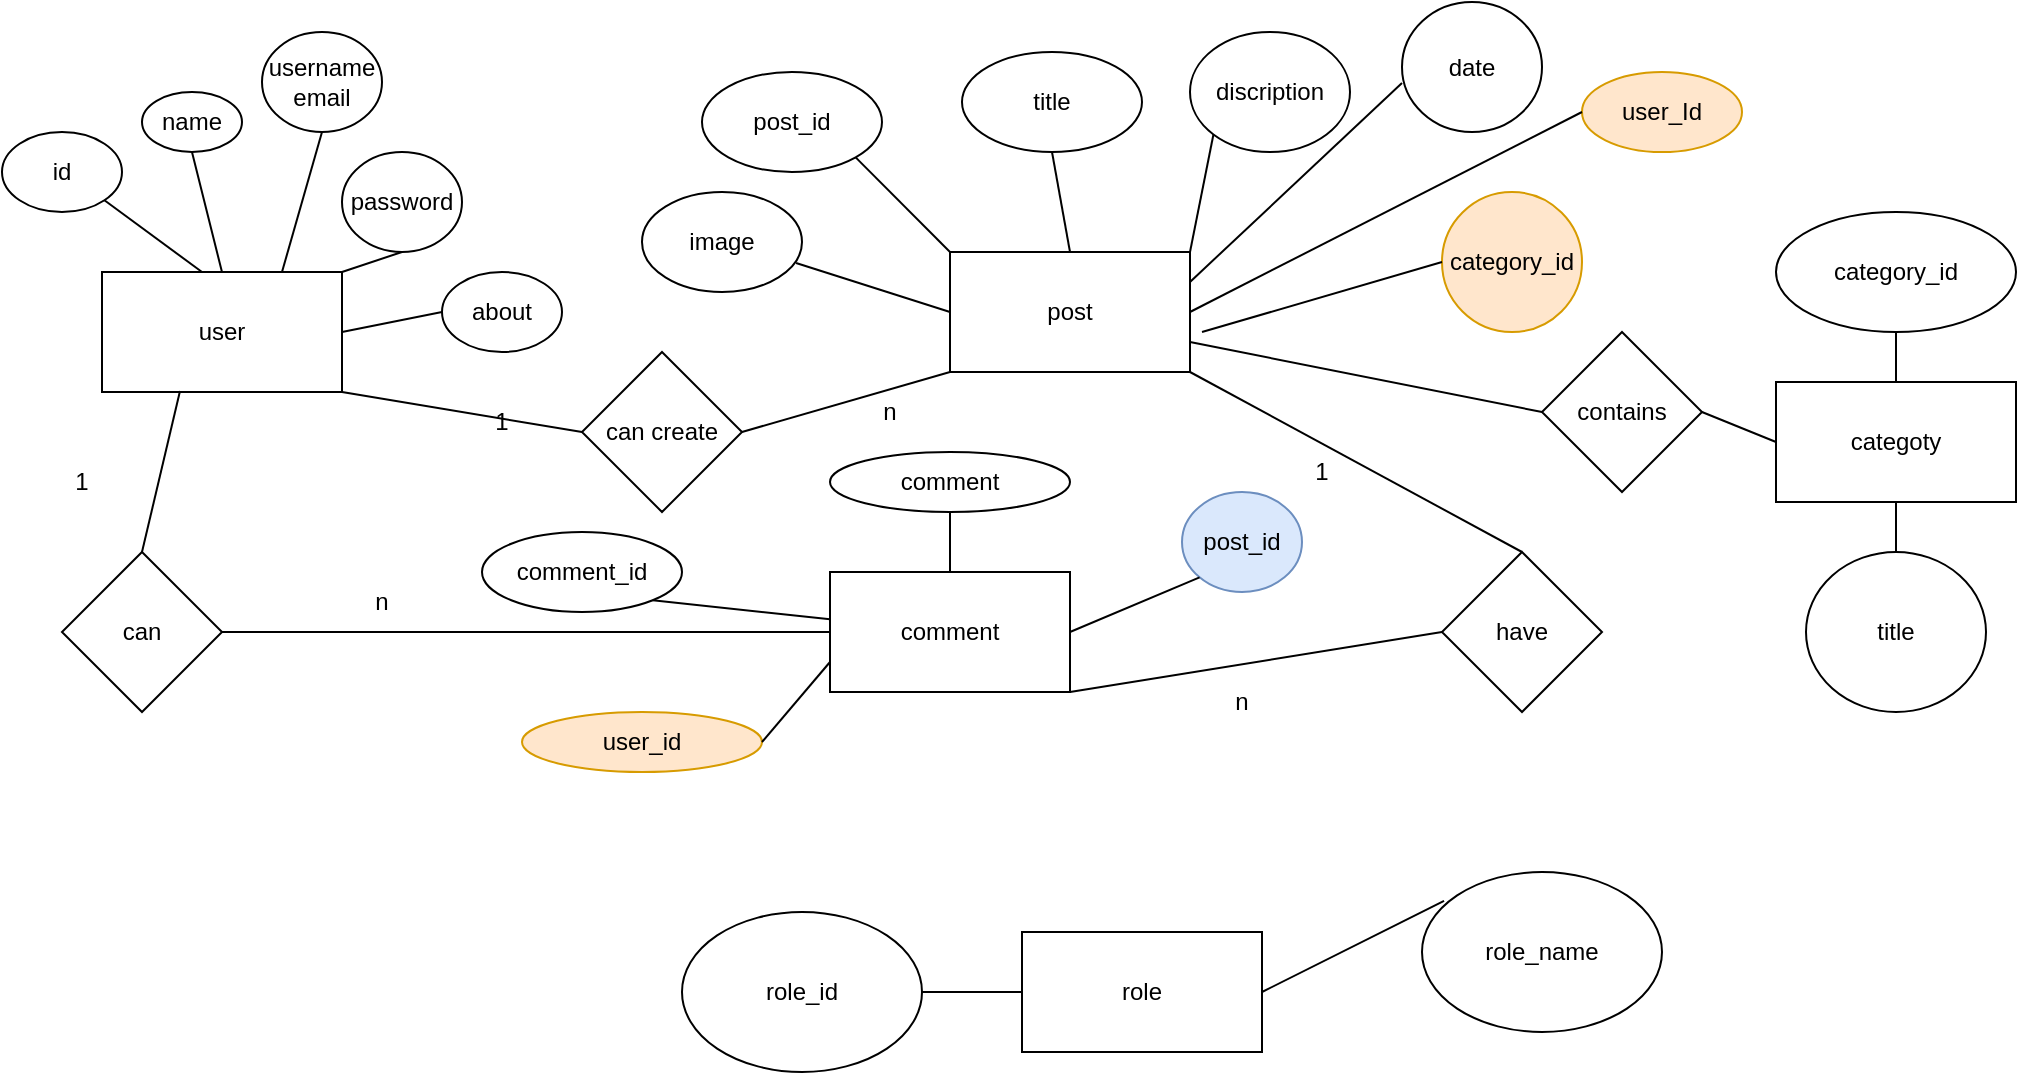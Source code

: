 <mxfile version="20.6.0" type="github"><diagram id="7rPGwelmTOP9Fyxyc8hU" name="Page-1"><mxGraphModel dx="1773" dy="650" grid="1" gridSize="10" guides="1" tooltips="1" connect="1" arrows="1" fold="1" page="1" pageScale="1" pageWidth="827" pageHeight="1169" math="0" shadow="0"><root><mxCell id="0"/><mxCell id="1" parent="0"/><mxCell id="CVNxAGgmQRrUShSjp2Qd-2" value="user" style="rounded=0;whiteSpace=wrap;html=1;" vertex="1" parent="1"><mxGeometry x="-10" y="140" width="120" height="60" as="geometry"/></mxCell><mxCell id="CVNxAGgmQRrUShSjp2Qd-3" value="id" style="ellipse;whiteSpace=wrap;html=1;" vertex="1" parent="1"><mxGeometry x="-60" y="70" width="60" height="40" as="geometry"/></mxCell><mxCell id="CVNxAGgmQRrUShSjp2Qd-4" value="" style="endArrow=none;html=1;rounded=0;entryX=1;entryY=1;entryDx=0;entryDy=0;" edge="1" parent="1" target="CVNxAGgmQRrUShSjp2Qd-3"><mxGeometry width="50" height="50" relative="1" as="geometry"><mxPoint x="40" y="140" as="sourcePoint"/><mxPoint x="440" y="310" as="targetPoint"/></mxGeometry></mxCell><mxCell id="CVNxAGgmQRrUShSjp2Qd-11" value="name" style="ellipse;whiteSpace=wrap;html=1;" vertex="1" parent="1"><mxGeometry x="10" y="50" width="50" height="30" as="geometry"/></mxCell><mxCell id="CVNxAGgmQRrUShSjp2Qd-12" value="username&lt;br&gt;email" style="ellipse;whiteSpace=wrap;html=1;" vertex="1" parent="1"><mxGeometry x="70" y="20" width="60" height="50" as="geometry"/></mxCell><mxCell id="CVNxAGgmQRrUShSjp2Qd-13" value="password" style="ellipse;whiteSpace=wrap;html=1;" vertex="1" parent="1"><mxGeometry x="110" y="80" width="60" height="50" as="geometry"/></mxCell><mxCell id="CVNxAGgmQRrUShSjp2Qd-14" value="" style="endArrow=none;html=1;rounded=0;entryX=0.5;entryY=1;entryDx=0;entryDy=0;exitX=0.5;exitY=0;exitDx=0;exitDy=0;" edge="1" parent="1" source="CVNxAGgmQRrUShSjp2Qd-2" target="CVNxAGgmQRrUShSjp2Qd-11"><mxGeometry width="50" height="50" relative="1" as="geometry"><mxPoint x="390" y="360" as="sourcePoint"/><mxPoint x="440" y="310" as="targetPoint"/></mxGeometry></mxCell><mxCell id="CVNxAGgmQRrUShSjp2Qd-16" value="" style="endArrow=none;html=1;rounded=0;entryX=0.5;entryY=1;entryDx=0;entryDy=0;exitX=1;exitY=0;exitDx=0;exitDy=0;" edge="1" parent="1" source="CVNxAGgmQRrUShSjp2Qd-2" target="CVNxAGgmQRrUShSjp2Qd-13"><mxGeometry width="50" height="50" relative="1" as="geometry"><mxPoint x="390" y="360" as="sourcePoint"/><mxPoint x="440" y="310" as="targetPoint"/></mxGeometry></mxCell><mxCell id="CVNxAGgmQRrUShSjp2Qd-17" value="" style="endArrow=none;html=1;rounded=0;entryX=0.5;entryY=1;entryDx=0;entryDy=0;exitX=0.75;exitY=0;exitDx=0;exitDy=0;" edge="1" parent="1" source="CVNxAGgmQRrUShSjp2Qd-2" target="CVNxAGgmQRrUShSjp2Qd-12"><mxGeometry width="50" height="50" relative="1" as="geometry"><mxPoint x="390" y="360" as="sourcePoint"/><mxPoint x="440" y="310" as="targetPoint"/></mxGeometry></mxCell><mxCell id="CVNxAGgmQRrUShSjp2Qd-18" value="about" style="ellipse;whiteSpace=wrap;html=1;" vertex="1" parent="1"><mxGeometry x="160" y="140" width="60" height="40" as="geometry"/></mxCell><mxCell id="CVNxAGgmQRrUShSjp2Qd-19" value="" style="endArrow=none;html=1;rounded=0;entryX=1;entryY=0.5;entryDx=0;entryDy=0;exitX=0;exitY=0.5;exitDx=0;exitDy=0;" edge="1" parent="1" source="CVNxAGgmQRrUShSjp2Qd-18" target="CVNxAGgmQRrUShSjp2Qd-2"><mxGeometry width="50" height="50" relative="1" as="geometry"><mxPoint x="390" y="350" as="sourcePoint"/><mxPoint x="440" y="300" as="targetPoint"/></mxGeometry></mxCell><mxCell id="CVNxAGgmQRrUShSjp2Qd-20" value="post" style="rounded=0;whiteSpace=wrap;html=1;" vertex="1" parent="1"><mxGeometry x="414" y="130" width="120" height="60" as="geometry"/></mxCell><mxCell id="CVNxAGgmQRrUShSjp2Qd-21" value="post_id" style="ellipse;whiteSpace=wrap;html=1;" vertex="1" parent="1"><mxGeometry x="290" y="40" width="90" height="50" as="geometry"/></mxCell><mxCell id="CVNxAGgmQRrUShSjp2Qd-22" value="title" style="ellipse;whiteSpace=wrap;html=1;" vertex="1" parent="1"><mxGeometry x="420" y="30" width="90" height="50" as="geometry"/></mxCell><mxCell id="CVNxAGgmQRrUShSjp2Qd-23" value="discription" style="ellipse;whiteSpace=wrap;html=1;" vertex="1" parent="1"><mxGeometry x="534" y="20" width="80" height="60" as="geometry"/></mxCell><mxCell id="CVNxAGgmQRrUShSjp2Qd-24" value="image" style="ellipse;whiteSpace=wrap;html=1;" vertex="1" parent="1"><mxGeometry x="260" y="100" width="80" height="50" as="geometry"/></mxCell><mxCell id="CVNxAGgmQRrUShSjp2Qd-25" value="user_Id" style="ellipse;whiteSpace=wrap;html=1;fillColor=#ffe6cc;strokeColor=#d79b00;" vertex="1" parent="1"><mxGeometry x="730" y="40" width="80" height="40" as="geometry"/></mxCell><mxCell id="CVNxAGgmQRrUShSjp2Qd-26" value="" style="endArrow=none;html=1;rounded=0;entryX=0.963;entryY=0.71;entryDx=0;entryDy=0;entryPerimeter=0;exitX=0;exitY=0.5;exitDx=0;exitDy=0;" edge="1" parent="1" source="CVNxAGgmQRrUShSjp2Qd-20" target="CVNxAGgmQRrUShSjp2Qd-24"><mxGeometry width="50" height="50" relative="1" as="geometry"><mxPoint x="270" y="350" as="sourcePoint"/><mxPoint x="320" y="300" as="targetPoint"/></mxGeometry></mxCell><mxCell id="CVNxAGgmQRrUShSjp2Qd-27" value="" style="endArrow=none;html=1;rounded=0;entryX=1;entryY=1;entryDx=0;entryDy=0;exitX=0;exitY=0;exitDx=0;exitDy=0;" edge="1" parent="1" source="CVNxAGgmQRrUShSjp2Qd-20" target="CVNxAGgmQRrUShSjp2Qd-21"><mxGeometry width="50" height="50" relative="1" as="geometry"><mxPoint x="270" y="350" as="sourcePoint"/><mxPoint x="320" y="300" as="targetPoint"/></mxGeometry></mxCell><mxCell id="CVNxAGgmQRrUShSjp2Qd-28" value="" style="endArrow=none;html=1;rounded=0;entryX=0.5;entryY=1;entryDx=0;entryDy=0;exitX=0.5;exitY=0;exitDx=0;exitDy=0;" edge="1" parent="1" source="CVNxAGgmQRrUShSjp2Qd-20" target="CVNxAGgmQRrUShSjp2Qd-22"><mxGeometry width="50" height="50" relative="1" as="geometry"><mxPoint x="270" y="350" as="sourcePoint"/><mxPoint x="320" y="300" as="targetPoint"/></mxGeometry></mxCell><mxCell id="CVNxAGgmQRrUShSjp2Qd-29" value="" style="endArrow=none;html=1;rounded=0;entryX=0;entryY=1;entryDx=0;entryDy=0;exitX=1;exitY=0;exitDx=0;exitDy=0;" edge="1" parent="1" source="CVNxAGgmQRrUShSjp2Qd-20" target="CVNxAGgmQRrUShSjp2Qd-23"><mxGeometry width="50" height="50" relative="1" as="geometry"><mxPoint x="270" y="350" as="sourcePoint"/><mxPoint x="320" y="300" as="targetPoint"/></mxGeometry></mxCell><mxCell id="CVNxAGgmQRrUShSjp2Qd-30" value="" style="endArrow=none;html=1;rounded=0;entryX=0;entryY=0.5;entryDx=0;entryDy=0;exitX=1;exitY=0.5;exitDx=0;exitDy=0;" edge="1" parent="1" source="CVNxAGgmQRrUShSjp2Qd-20" target="CVNxAGgmQRrUShSjp2Qd-25"><mxGeometry width="50" height="50" relative="1" as="geometry"><mxPoint x="270" y="350" as="sourcePoint"/><mxPoint x="320" y="300" as="targetPoint"/></mxGeometry></mxCell><mxCell id="CVNxAGgmQRrUShSjp2Qd-31" value="can create" style="rhombus;whiteSpace=wrap;html=1;" vertex="1" parent="1"><mxGeometry x="230" y="180" width="80" height="80" as="geometry"/></mxCell><mxCell id="CVNxAGgmQRrUShSjp2Qd-33" value="" style="endArrow=none;html=1;rounded=0;entryX=0;entryY=1;entryDx=0;entryDy=0;exitX=1;exitY=0.5;exitDx=0;exitDy=0;" edge="1" parent="1" source="CVNxAGgmQRrUShSjp2Qd-31" target="CVNxAGgmQRrUShSjp2Qd-20"><mxGeometry width="50" height="50" relative="1" as="geometry"><mxPoint x="270" y="350" as="sourcePoint"/><mxPoint x="320" y="300" as="targetPoint"/></mxGeometry></mxCell><mxCell id="CVNxAGgmQRrUShSjp2Qd-34" value="" style="endArrow=none;html=1;rounded=0;entryX=1;entryY=1;entryDx=0;entryDy=0;exitX=0;exitY=0.5;exitDx=0;exitDy=0;" edge="1" parent="1" source="CVNxAGgmQRrUShSjp2Qd-31" target="CVNxAGgmQRrUShSjp2Qd-2"><mxGeometry width="50" height="50" relative="1" as="geometry"><mxPoint x="270" y="350" as="sourcePoint"/><mxPoint x="320" y="300" as="targetPoint"/></mxGeometry></mxCell><mxCell id="CVNxAGgmQRrUShSjp2Qd-35" value="1" style="text;html=1;strokeColor=none;fillColor=none;align=center;verticalAlign=middle;whiteSpace=wrap;rounded=0;" vertex="1" parent="1"><mxGeometry x="160" y="200" width="60" height="30" as="geometry"/></mxCell><mxCell id="CVNxAGgmQRrUShSjp2Qd-36" value="n" style="text;html=1;strokeColor=none;fillColor=none;align=center;verticalAlign=middle;whiteSpace=wrap;rounded=0;" vertex="1" parent="1"><mxGeometry x="354" y="195" width="60" height="30" as="geometry"/></mxCell><mxCell id="CVNxAGgmQRrUShSjp2Qd-38" value="comment" style="rounded=0;whiteSpace=wrap;html=1;" vertex="1" parent="1"><mxGeometry x="354" y="290" width="120" height="60" as="geometry"/></mxCell><mxCell id="CVNxAGgmQRrUShSjp2Qd-39" value="comment_id" style="ellipse;whiteSpace=wrap;html=1;" vertex="1" parent="1"><mxGeometry x="180" y="270" width="100" height="40" as="geometry"/></mxCell><mxCell id="CVNxAGgmQRrUShSjp2Qd-42" value="" style="endArrow=none;html=1;rounded=0;exitX=1;exitY=1;exitDx=0;exitDy=0;" edge="1" parent="1" source="CVNxAGgmQRrUShSjp2Qd-39" target="CVNxAGgmQRrUShSjp2Qd-38"><mxGeometry width="50" height="50" relative="1" as="geometry"><mxPoint x="270" y="350" as="sourcePoint"/><mxPoint x="350" y="320" as="targetPoint"/></mxGeometry></mxCell><mxCell id="CVNxAGgmQRrUShSjp2Qd-43" value="comment" style="ellipse;whiteSpace=wrap;html=1;" vertex="1" parent="1"><mxGeometry x="354" y="230" width="120" height="30" as="geometry"/></mxCell><mxCell id="CVNxAGgmQRrUShSjp2Qd-44" value="" style="endArrow=none;html=1;rounded=0;entryX=0.5;entryY=1;entryDx=0;entryDy=0;exitX=0.5;exitY=0;exitDx=0;exitDy=0;" edge="1" parent="1" source="CVNxAGgmQRrUShSjp2Qd-38" target="CVNxAGgmQRrUShSjp2Qd-43"><mxGeometry width="50" height="50" relative="1" as="geometry"><mxPoint x="270" y="350" as="sourcePoint"/><mxPoint x="320" y="300" as="targetPoint"/></mxGeometry></mxCell><mxCell id="CVNxAGgmQRrUShSjp2Qd-45" value="post_id" style="ellipse;whiteSpace=wrap;html=1;fillColor=#dae8fc;strokeColor=#6c8ebf;" vertex="1" parent="1"><mxGeometry x="530" y="250" width="60" height="50" as="geometry"/></mxCell><mxCell id="CVNxAGgmQRrUShSjp2Qd-46" value="user_id" style="ellipse;whiteSpace=wrap;html=1;fillColor=#ffe6cc;strokeColor=#d79b00;" vertex="1" parent="1"><mxGeometry x="200" y="360" width="120" height="30" as="geometry"/></mxCell><mxCell id="CVNxAGgmQRrUShSjp2Qd-47" value="" style="endArrow=none;html=1;rounded=0;exitX=1;exitY=0.5;exitDx=0;exitDy=0;entryX=0;entryY=0.75;entryDx=0;entryDy=0;" edge="1" parent="1" source="CVNxAGgmQRrUShSjp2Qd-46" target="CVNxAGgmQRrUShSjp2Qd-38"><mxGeometry width="50" height="50" relative="1" as="geometry"><mxPoint x="270" y="350" as="sourcePoint"/><mxPoint x="320" y="300" as="targetPoint"/></mxGeometry></mxCell><mxCell id="CVNxAGgmQRrUShSjp2Qd-48" value="" style="endArrow=none;html=1;rounded=0;entryX=0;entryY=1;entryDx=0;entryDy=0;exitX=1;exitY=0.5;exitDx=0;exitDy=0;" edge="1" parent="1" source="CVNxAGgmQRrUShSjp2Qd-38" target="CVNxAGgmQRrUShSjp2Qd-45"><mxGeometry width="50" height="50" relative="1" as="geometry"><mxPoint x="480" y="320" as="sourcePoint"/><mxPoint x="320" y="300" as="targetPoint"/></mxGeometry></mxCell><mxCell id="CVNxAGgmQRrUShSjp2Qd-49" value="can" style="rhombus;whiteSpace=wrap;html=1;" vertex="1" parent="1"><mxGeometry x="-30" y="280" width="80" height="80" as="geometry"/></mxCell><mxCell id="CVNxAGgmQRrUShSjp2Qd-50" value="have" style="rhombus;whiteSpace=wrap;html=1;" vertex="1" parent="1"><mxGeometry x="660" y="280" width="80" height="80" as="geometry"/></mxCell><mxCell id="CVNxAGgmQRrUShSjp2Qd-51" value="" style="endArrow=none;html=1;rounded=0;entryX=0.325;entryY=0.992;entryDx=0;entryDy=0;entryPerimeter=0;exitX=0.5;exitY=0;exitDx=0;exitDy=0;" edge="1" parent="1" source="CVNxAGgmQRrUShSjp2Qd-49" target="CVNxAGgmQRrUShSjp2Qd-2"><mxGeometry width="50" height="50" relative="1" as="geometry"><mxPoint x="270" y="350" as="sourcePoint"/><mxPoint x="320" y="300" as="targetPoint"/></mxGeometry></mxCell><mxCell id="CVNxAGgmQRrUShSjp2Qd-52" value="1" style="text;html=1;strokeColor=none;fillColor=none;align=center;verticalAlign=middle;whiteSpace=wrap;rounded=0;" vertex="1" parent="1"><mxGeometry x="-50" y="230" width="60" height="30" as="geometry"/></mxCell><mxCell id="CVNxAGgmQRrUShSjp2Qd-53" value="" style="endArrow=none;html=1;rounded=0;exitX=1;exitY=0.5;exitDx=0;exitDy=0;entryX=0;entryY=0.5;entryDx=0;entryDy=0;" edge="1" parent="1" source="CVNxAGgmQRrUShSjp2Qd-49" target="CVNxAGgmQRrUShSjp2Qd-38"><mxGeometry width="50" height="50" relative="1" as="geometry"><mxPoint x="270" y="350" as="sourcePoint"/><mxPoint x="350" y="320" as="targetPoint"/></mxGeometry></mxCell><mxCell id="CVNxAGgmQRrUShSjp2Qd-56" value="n" style="text;html=1;strokeColor=none;fillColor=none;align=center;verticalAlign=middle;whiteSpace=wrap;rounded=0;" vertex="1" parent="1"><mxGeometry x="100" y="290" width="60" height="30" as="geometry"/></mxCell><mxCell id="CVNxAGgmQRrUShSjp2Qd-58" value="" style="endArrow=none;html=1;rounded=0;entryX=1;entryY=1;entryDx=0;entryDy=0;exitX=0.5;exitY=0;exitDx=0;exitDy=0;" edge="1" parent="1" source="CVNxAGgmQRrUShSjp2Qd-50" target="CVNxAGgmQRrUShSjp2Qd-20"><mxGeometry width="50" height="50" relative="1" as="geometry"><mxPoint x="270" y="350" as="sourcePoint"/><mxPoint x="320" y="300" as="targetPoint"/></mxGeometry></mxCell><mxCell id="CVNxAGgmQRrUShSjp2Qd-59" value="" style="endArrow=none;html=1;rounded=0;entryX=0;entryY=0.5;entryDx=0;entryDy=0;exitX=1;exitY=1;exitDx=0;exitDy=0;" edge="1" parent="1" source="CVNxAGgmQRrUShSjp2Qd-38" target="CVNxAGgmQRrUShSjp2Qd-50"><mxGeometry width="50" height="50" relative="1" as="geometry"><mxPoint x="270" y="350" as="sourcePoint"/><mxPoint x="320" y="300" as="targetPoint"/></mxGeometry></mxCell><mxCell id="CVNxAGgmQRrUShSjp2Qd-60" value="date" style="ellipse;whiteSpace=wrap;html=1;" vertex="1" parent="1"><mxGeometry x="640" y="5" width="70" height="65" as="geometry"/></mxCell><mxCell id="CVNxAGgmQRrUShSjp2Qd-61" value="1" style="text;html=1;strokeColor=none;fillColor=none;align=center;verticalAlign=middle;whiteSpace=wrap;rounded=0;" vertex="1" parent="1"><mxGeometry x="570" y="225" width="60" height="30" as="geometry"/></mxCell><mxCell id="CVNxAGgmQRrUShSjp2Qd-63" value="n" style="text;html=1;strokeColor=none;fillColor=none;align=center;verticalAlign=middle;whiteSpace=wrap;rounded=0;" vertex="1" parent="1"><mxGeometry x="530" y="340" width="60" height="30" as="geometry"/></mxCell><mxCell id="CVNxAGgmQRrUShSjp2Qd-64" value="categoty" style="rounded=0;whiteSpace=wrap;html=1;" vertex="1" parent="1"><mxGeometry x="827" y="195" width="120" height="60" as="geometry"/></mxCell><mxCell id="CVNxAGgmQRrUShSjp2Qd-65" value="category_id" style="ellipse;whiteSpace=wrap;html=1;" vertex="1" parent="1"><mxGeometry x="827" y="110" width="120" height="60" as="geometry"/></mxCell><mxCell id="CVNxAGgmQRrUShSjp2Qd-66" value="title" style="ellipse;whiteSpace=wrap;html=1;" vertex="1" parent="1"><mxGeometry x="842" y="280" width="90" height="80" as="geometry"/></mxCell><mxCell id="CVNxAGgmQRrUShSjp2Qd-67" value="contains" style="rhombus;whiteSpace=wrap;html=1;" vertex="1" parent="1"><mxGeometry x="710" y="170" width="80" height="80" as="geometry"/></mxCell><mxCell id="CVNxAGgmQRrUShSjp2Qd-68" value="" style="endArrow=none;html=1;rounded=0;entryX=0.5;entryY=1;entryDx=0;entryDy=0;exitX=0.5;exitY=0;exitDx=0;exitDy=0;" edge="1" parent="1" source="CVNxAGgmQRrUShSjp2Qd-66" target="CVNxAGgmQRrUShSjp2Qd-64"><mxGeometry width="50" height="50" relative="1" as="geometry"><mxPoint x="520" y="440" as="sourcePoint"/><mxPoint x="570" y="390" as="targetPoint"/></mxGeometry></mxCell><mxCell id="CVNxAGgmQRrUShSjp2Qd-69" value="" style="endArrow=none;html=1;rounded=0;entryX=0.5;entryY=1;entryDx=0;entryDy=0;exitX=0.5;exitY=0;exitDx=0;exitDy=0;" edge="1" parent="1" source="CVNxAGgmQRrUShSjp2Qd-64" target="CVNxAGgmQRrUShSjp2Qd-65"><mxGeometry width="50" height="50" relative="1" as="geometry"><mxPoint x="520" y="440" as="sourcePoint"/><mxPoint x="570" y="390" as="targetPoint"/></mxGeometry></mxCell><mxCell id="CVNxAGgmQRrUShSjp2Qd-70" value="" style="endArrow=none;html=1;rounded=0;entryX=0;entryY=0.5;entryDx=0;entryDy=0;exitX=1;exitY=0.5;exitDx=0;exitDy=0;" edge="1" parent="1" source="CVNxAGgmQRrUShSjp2Qd-67" target="CVNxAGgmQRrUShSjp2Qd-64"><mxGeometry width="50" height="50" relative="1" as="geometry"><mxPoint x="520" y="440" as="sourcePoint"/><mxPoint x="570" y="390" as="targetPoint"/></mxGeometry></mxCell><mxCell id="CVNxAGgmQRrUShSjp2Qd-71" value="" style="endArrow=none;html=1;rounded=0;entryX=1;entryY=0.75;entryDx=0;entryDy=0;exitX=0;exitY=0.5;exitDx=0;exitDy=0;" edge="1" parent="1" source="CVNxAGgmQRrUShSjp2Qd-67" target="CVNxAGgmQRrUShSjp2Qd-20"><mxGeometry width="50" height="50" relative="1" as="geometry"><mxPoint x="520" y="440" as="sourcePoint"/><mxPoint x="570" y="390" as="targetPoint"/></mxGeometry></mxCell><mxCell id="CVNxAGgmQRrUShSjp2Qd-72" value="" style="endArrow=none;html=1;rounded=0;entryX=0;entryY=0.623;entryDx=0;entryDy=0;entryPerimeter=0;exitX=1;exitY=0.25;exitDx=0;exitDy=0;" edge="1" parent="1" source="CVNxAGgmQRrUShSjp2Qd-20" target="CVNxAGgmQRrUShSjp2Qd-60"><mxGeometry width="50" height="50" relative="1" as="geometry"><mxPoint x="520" y="360" as="sourcePoint"/><mxPoint x="570" y="310" as="targetPoint"/></mxGeometry></mxCell><mxCell id="CVNxAGgmQRrUShSjp2Qd-75" value="category_id" style="ellipse;whiteSpace=wrap;html=1;aspect=fixed;fillColor=#ffe6cc;strokeColor=#d79b00;" vertex="1" parent="1"><mxGeometry x="660" y="100" width="70" height="70" as="geometry"/></mxCell><mxCell id="CVNxAGgmQRrUShSjp2Qd-76" value="" style="endArrow=none;html=1;rounded=0;entryX=0;entryY=0.5;entryDx=0;entryDy=0;" edge="1" parent="1" target="CVNxAGgmQRrUShSjp2Qd-75"><mxGeometry width="50" height="50" relative="1" as="geometry"><mxPoint x="540" y="170" as="sourcePoint"/><mxPoint x="570" y="310" as="targetPoint"/></mxGeometry></mxCell><mxCell id="CVNxAGgmQRrUShSjp2Qd-82" value="role" style="rounded=0;whiteSpace=wrap;html=1;" vertex="1" parent="1"><mxGeometry x="450" y="470" width="120" height="60" as="geometry"/></mxCell><mxCell id="CVNxAGgmQRrUShSjp2Qd-83" value="role_name" style="ellipse;whiteSpace=wrap;html=1;" vertex="1" parent="1"><mxGeometry x="650" y="440" width="120" height="80" as="geometry"/></mxCell><mxCell id="CVNxAGgmQRrUShSjp2Qd-84" value="role_id" style="ellipse;whiteSpace=wrap;html=1;" vertex="1" parent="1"><mxGeometry x="280" y="460" width="120" height="80" as="geometry"/></mxCell><mxCell id="CVNxAGgmQRrUShSjp2Qd-85" value="" style="endArrow=none;html=1;rounded=0;entryX=0;entryY=0.5;entryDx=0;entryDy=0;" edge="1" parent="1" target="CVNxAGgmQRrUShSjp2Qd-82"><mxGeometry width="50" height="50" relative="1" as="geometry"><mxPoint x="400" y="500" as="sourcePoint"/><mxPoint x="570" y="310" as="targetPoint"/></mxGeometry></mxCell><mxCell id="CVNxAGgmQRrUShSjp2Qd-86" value="" style="endArrow=none;html=1;rounded=0;entryX=0.092;entryY=0.181;entryDx=0;entryDy=0;entryPerimeter=0;exitX=1;exitY=0.5;exitDx=0;exitDy=0;" edge="1" parent="1" source="CVNxAGgmQRrUShSjp2Qd-82" target="CVNxAGgmQRrUShSjp2Qd-83"><mxGeometry width="50" height="50" relative="1" as="geometry"><mxPoint x="520" y="360" as="sourcePoint"/><mxPoint x="570" y="310" as="targetPoint"/></mxGeometry></mxCell></root></mxGraphModel></diagram></mxfile>